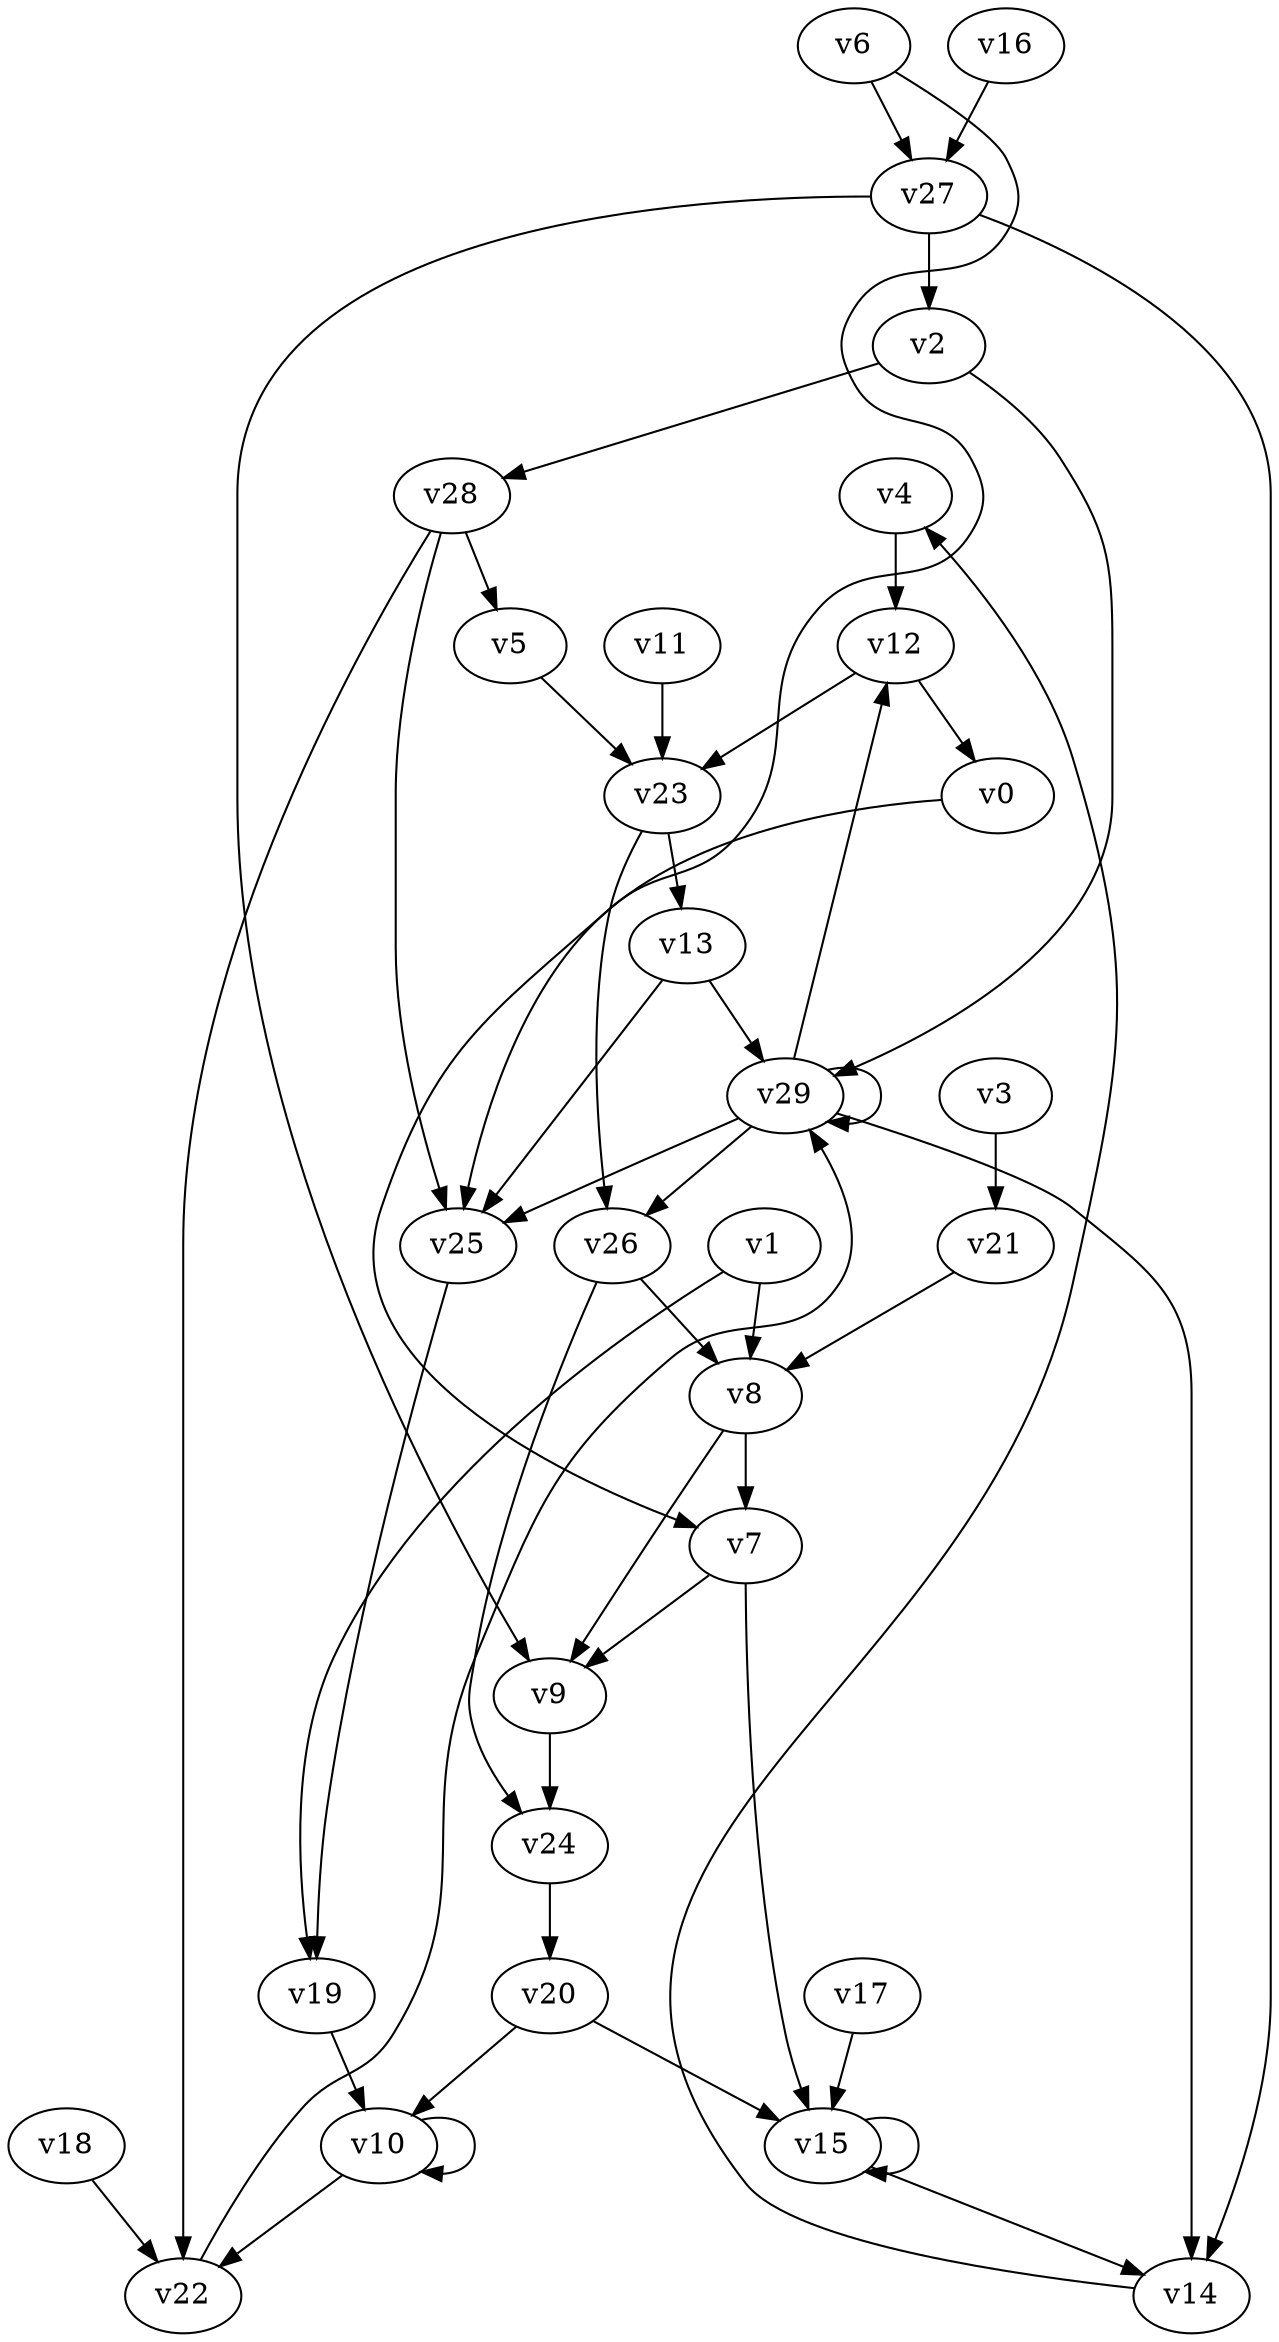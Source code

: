 // Benchmark game 40 - 30 vertices
// time_bound: 6
// targets: v20
digraph G {
    v0 [name="v0", player=0];
    v1 [name="v1", player=1];
    v2 [name="v2", player=1];
    v3 [name="v3", player=1];
    v4 [name="v4", player=0];
    v5 [name="v5", player=1];
    v6 [name="v6", player=0];
    v7 [name="v7", player=1];
    v8 [name="v8", player=0];
    v9 [name="v9", player=0];
    v10 [name="v10", player=0];
    v11 [name="v11", player=0];
    v12 [name="v12", player=0];
    v13 [name="v13", player=0];
    v14 [name="v14", player=1];
    v15 [name="v15", player=1];
    v16 [name="v16", player=1];
    v17 [name="v17", player=1];
    v18 [name="v18", player=1];
    v19 [name="v19", player=0];
    v20 [name="v20", player=0, target=1];
    v21 [name="v21", player=0];
    v22 [name="v22", player=1];
    v23 [name="v23", player=0];
    v24 [name="v24", player=0];
    v25 [name="v25", player=1];
    v26 [name="v26", player=1];
    v27 [name="v27", player=0];
    v28 [name="v28", player=0];
    v29 [name="v29", player=1];

    v0 -> v25 [constraint="t >= 3"];
    v1 -> v19 [constraint="t >= 4"];
    v2 -> v28;
    v3 -> v21;
    v4 -> v12;
    v5 -> v23;
    v6 -> v7 [constraint="t mod 2 == 1"];
    v7 -> v15;
    v8 -> v7;
    v9 -> v24;
    v10 -> v10;
    v11 -> v23;
    v12 -> v23;
    v13 -> v29;
    v14 -> v4 [constraint="t >= 3"];
    v15 -> v14;
    v16 -> v27;
    v17 -> v15;
    v18 -> v22;
    v19 -> v10;
    v20 -> v15;
    v21 -> v8;
    v22 -> v29 [constraint="t < 10"];
    v23 -> v26;
    v24 -> v20;
    v25 -> v19 [constraint="t mod 2 == 0"];
    v26 -> v8;
    v27 -> v9;
    v28 -> v22;
    v29 -> v25;
    v27 -> v14;
    v12 -> v0;
    v29 -> v12;
    v29 -> v29;
    v8 -> v9;
    v2 -> v29;
    v26 -> v24;
    v7 -> v9;
    v6 -> v27;
    v28 -> v5;
    v29 -> v14;
    v20 -> v10;
    v28 -> v25;
    v13 -> v25;
    v1 -> v8;
    v27 -> v2;
    v15 -> v15;
    v23 -> v13;
    v29 -> v26;
    v10 -> v22;
}
